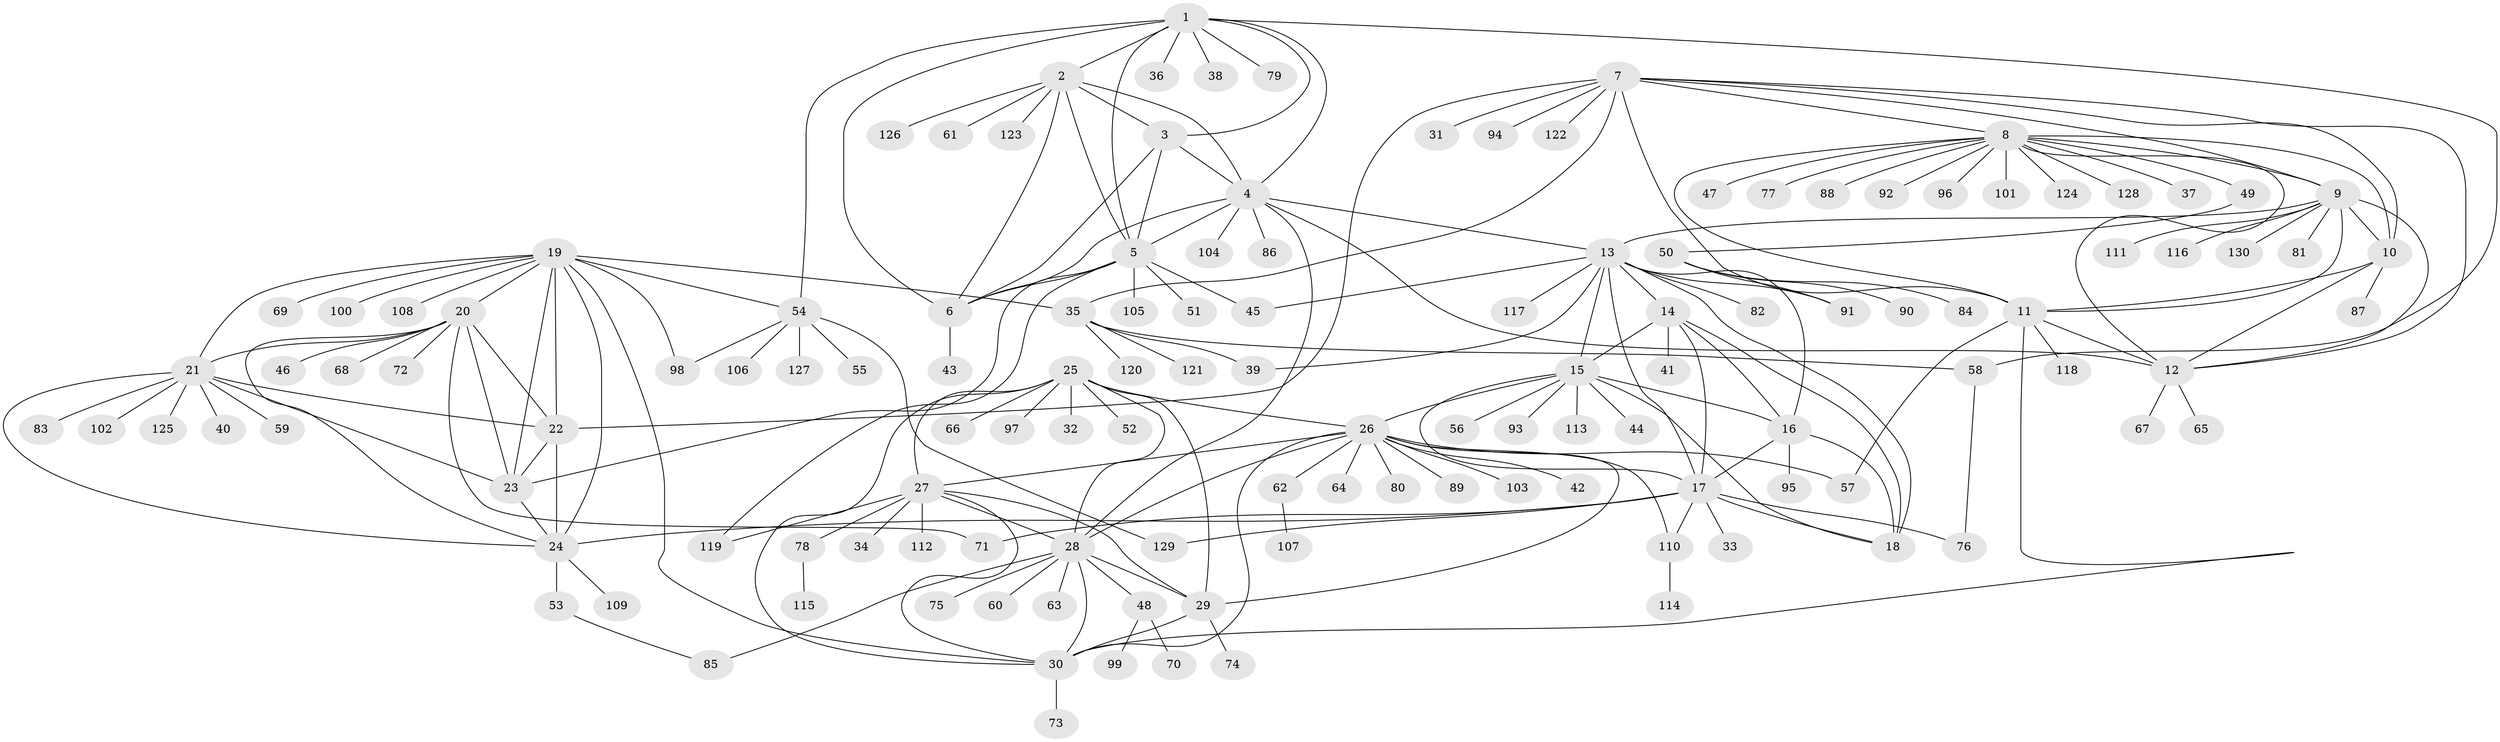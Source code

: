 // Generated by graph-tools (version 1.1) at 2025/15/03/09/25 04:15:49]
// undirected, 130 vertices, 199 edges
graph export_dot {
graph [start="1"]
  node [color=gray90,style=filled];
  1;
  2;
  3;
  4;
  5;
  6;
  7;
  8;
  9;
  10;
  11;
  12;
  13;
  14;
  15;
  16;
  17;
  18;
  19;
  20;
  21;
  22;
  23;
  24;
  25;
  26;
  27;
  28;
  29;
  30;
  31;
  32;
  33;
  34;
  35;
  36;
  37;
  38;
  39;
  40;
  41;
  42;
  43;
  44;
  45;
  46;
  47;
  48;
  49;
  50;
  51;
  52;
  53;
  54;
  55;
  56;
  57;
  58;
  59;
  60;
  61;
  62;
  63;
  64;
  65;
  66;
  67;
  68;
  69;
  70;
  71;
  72;
  73;
  74;
  75;
  76;
  77;
  78;
  79;
  80;
  81;
  82;
  83;
  84;
  85;
  86;
  87;
  88;
  89;
  90;
  91;
  92;
  93;
  94;
  95;
  96;
  97;
  98;
  99;
  100;
  101;
  102;
  103;
  104;
  105;
  106;
  107;
  108;
  109;
  110;
  111;
  112;
  113;
  114;
  115;
  116;
  117;
  118;
  119;
  120;
  121;
  122;
  123;
  124;
  125;
  126;
  127;
  128;
  129;
  130;
  1 -- 2;
  1 -- 3;
  1 -- 4;
  1 -- 5;
  1 -- 6;
  1 -- 36;
  1 -- 38;
  1 -- 54;
  1 -- 58;
  1 -- 79;
  2 -- 3;
  2 -- 4;
  2 -- 5;
  2 -- 6;
  2 -- 61;
  2 -- 123;
  2 -- 126;
  3 -- 4;
  3 -- 5;
  3 -- 6;
  4 -- 5;
  4 -- 6;
  4 -- 12;
  4 -- 13;
  4 -- 28;
  4 -- 86;
  4 -- 104;
  5 -- 6;
  5 -- 23;
  5 -- 45;
  5 -- 51;
  5 -- 105;
  5 -- 119;
  6 -- 43;
  7 -- 8;
  7 -- 9;
  7 -- 10;
  7 -- 11;
  7 -- 12;
  7 -- 22;
  7 -- 31;
  7 -- 35;
  7 -- 94;
  7 -- 122;
  8 -- 9;
  8 -- 10;
  8 -- 11;
  8 -- 12;
  8 -- 37;
  8 -- 47;
  8 -- 49;
  8 -- 77;
  8 -- 88;
  8 -- 92;
  8 -- 96;
  8 -- 101;
  8 -- 124;
  8 -- 128;
  9 -- 10;
  9 -- 11;
  9 -- 12;
  9 -- 13;
  9 -- 81;
  9 -- 111;
  9 -- 116;
  9 -- 130;
  10 -- 11;
  10 -- 12;
  10 -- 87;
  11 -- 12;
  11 -- 30;
  11 -- 57;
  11 -- 118;
  12 -- 65;
  12 -- 67;
  13 -- 14;
  13 -- 15;
  13 -- 16;
  13 -- 17;
  13 -- 18;
  13 -- 39;
  13 -- 45;
  13 -- 82;
  13 -- 91;
  13 -- 117;
  14 -- 15;
  14 -- 16;
  14 -- 17;
  14 -- 18;
  14 -- 41;
  15 -- 16;
  15 -- 17;
  15 -- 18;
  15 -- 26;
  15 -- 44;
  15 -- 56;
  15 -- 93;
  15 -- 113;
  16 -- 17;
  16 -- 18;
  16 -- 95;
  17 -- 18;
  17 -- 24;
  17 -- 33;
  17 -- 71;
  17 -- 76;
  17 -- 110;
  17 -- 129;
  19 -- 20;
  19 -- 21;
  19 -- 22;
  19 -- 23;
  19 -- 24;
  19 -- 30;
  19 -- 35;
  19 -- 54;
  19 -- 69;
  19 -- 98;
  19 -- 100;
  19 -- 108;
  20 -- 21;
  20 -- 22;
  20 -- 23;
  20 -- 24;
  20 -- 46;
  20 -- 68;
  20 -- 71;
  20 -- 72;
  21 -- 22;
  21 -- 23;
  21 -- 24;
  21 -- 40;
  21 -- 59;
  21 -- 83;
  21 -- 102;
  21 -- 125;
  22 -- 23;
  22 -- 24;
  23 -- 24;
  24 -- 53;
  24 -- 109;
  25 -- 26;
  25 -- 27;
  25 -- 28;
  25 -- 29;
  25 -- 30;
  25 -- 32;
  25 -- 52;
  25 -- 66;
  25 -- 97;
  26 -- 27;
  26 -- 28;
  26 -- 29;
  26 -- 30;
  26 -- 42;
  26 -- 57;
  26 -- 62;
  26 -- 64;
  26 -- 80;
  26 -- 89;
  26 -- 103;
  26 -- 110;
  27 -- 28;
  27 -- 29;
  27 -- 30;
  27 -- 34;
  27 -- 78;
  27 -- 112;
  27 -- 119;
  28 -- 29;
  28 -- 30;
  28 -- 48;
  28 -- 60;
  28 -- 63;
  28 -- 75;
  28 -- 85;
  29 -- 30;
  29 -- 74;
  30 -- 73;
  35 -- 39;
  35 -- 58;
  35 -- 120;
  35 -- 121;
  48 -- 70;
  48 -- 99;
  49 -- 50;
  50 -- 84;
  50 -- 90;
  50 -- 91;
  53 -- 85;
  54 -- 55;
  54 -- 98;
  54 -- 106;
  54 -- 127;
  54 -- 129;
  58 -- 76;
  62 -- 107;
  78 -- 115;
  110 -- 114;
}
